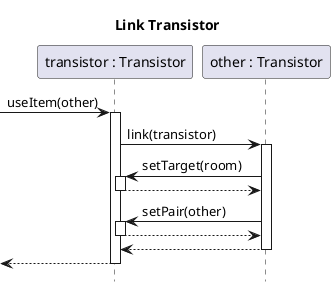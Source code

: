 @startuml transistor-link

title Link Transistor
hide footbox
skinparam SequenceReferenceBackgroundColor white

participant "transistor : Transistor" as transistor
participant "other : Transistor" as other

[-> transistor ++: useItem(other)
	transistor -> other ++: link(transistor)
		other -> transistor ++: setTarget(room)
		return
		other -> transistor ++: setPair(other)
		return
	return
return

@enduml
